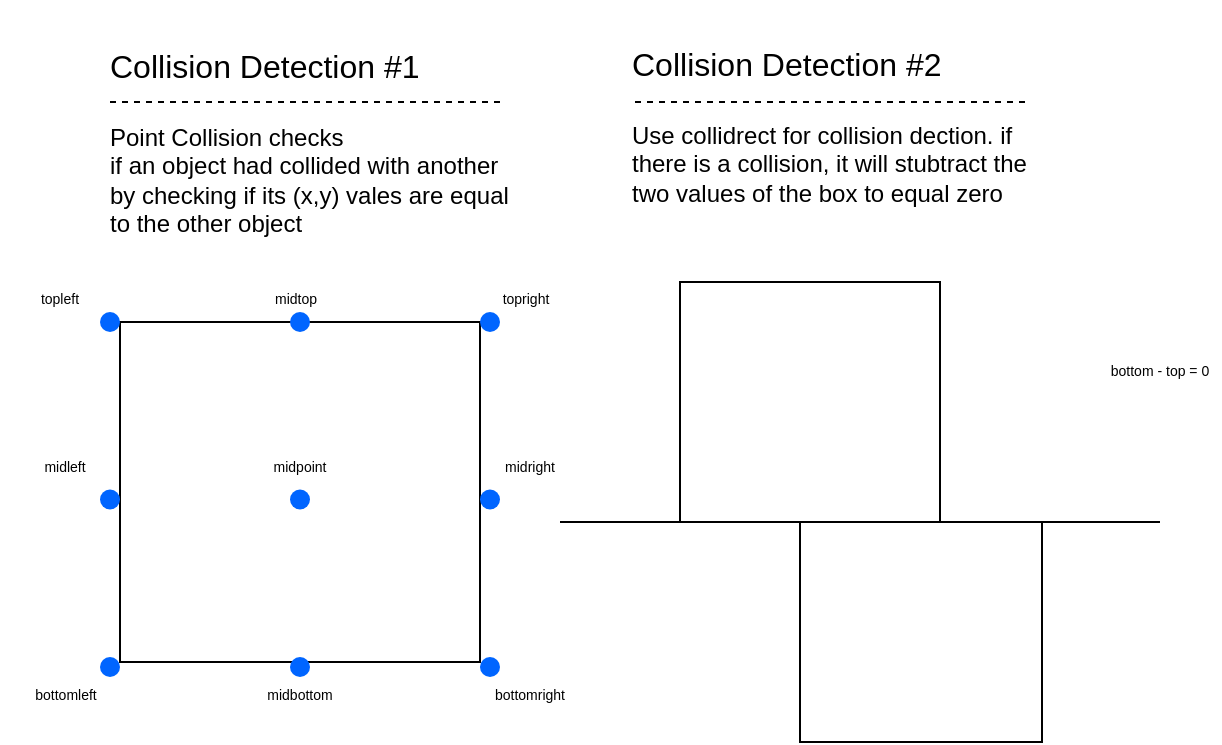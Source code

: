 <mxfile version="19.0.3" type="device"><diagram id="C5RBs43oDa-KdzZeNtuy" name="Page-1"><mxGraphModel dx="1368" dy="753" grid="1" gridSize="10" guides="1" tooltips="1" connect="1" arrows="1" fold="1" page="1" pageScale="1" pageWidth="827" pageHeight="1169" math="0" shadow="0"><root><mxCell id="WIyWlLk6GJQsqaUBKTNV-0"/><mxCell id="WIyWlLk6GJQsqaUBKTNV-1" parent="WIyWlLk6GJQsqaUBKTNV-0"/><mxCell id="bti-MTO8JZcwTlvC5HuE-7" value="" style="endArrow=none;dashed=1;html=1;rounded=0;" edge="1" parent="WIyWlLk6GJQsqaUBKTNV-1"><mxGeometry width="50" height="50" relative="1" as="geometry"><mxPoint x="105" y="100" as="sourcePoint"/><mxPoint x="300" y="100" as="targetPoint"/></mxGeometry></mxCell><mxCell id="bti-MTO8JZcwTlvC5HuE-9" value="&lt;h1&gt;&lt;span style=&quot;font-weight: 400; text-align: center;&quot;&gt;&lt;font style=&quot;font-size: 16px;&quot;&gt;Collision Detection #1&lt;/font&gt;&lt;/span&gt;&lt;br&gt;&lt;/h1&gt;&lt;p class=&quot;MsoNormal&quot;&gt;&lt;span style=&quot;font-size: 9pt; line-height: 107%; font-family: Helvetica, sans-serif; background-image: initial; background-position: initial; background-size: initial; background-repeat: initial; background-attachment: initial; background-origin: initial; background-clip: initial;&quot;&gt;Point Collision checks&lt;br/&gt;if an object had collided with another by checking if its (x,y) vales are equal&lt;br/&gt;to the other object&lt;/span&gt;&lt;/p&gt;" style="text;html=1;strokeColor=none;fillColor=none;spacing=5;spacingTop=-20;whiteSpace=wrap;overflow=hidden;rounded=0;" vertex="1" parent="WIyWlLk6GJQsqaUBKTNV-1"><mxGeometry x="100" y="60" width="210" height="120" as="geometry"/></mxCell><mxCell id="bti-MTO8JZcwTlvC5HuE-43" value="" style="group" vertex="1" connectable="0" parent="WIyWlLk6GJQsqaUBKTNV-1"><mxGeometry x="50" y="180" width="295" height="227.5" as="geometry"/></mxCell><mxCell id="bti-MTO8JZcwTlvC5HuE-37" value="&lt;font style=&quot;font-size: 7px;&quot;&gt;midtop&lt;br&gt;&lt;/font&gt;" style="text;html=1;strokeColor=none;fillColor=none;align=center;verticalAlign=middle;whiteSpace=wrap;rounded=0;fontSize=16;" vertex="1" parent="bti-MTO8JZcwTlvC5HuE-43"><mxGeometry x="117.5" width="60" height="30" as="geometry"/></mxCell><mxCell id="bti-MTO8JZcwTlvC5HuE-40" value="&lt;span style=&quot;font-size: 7px;&quot;&gt;topleft&lt;/span&gt;" style="text;html=1;strokeColor=none;fillColor=none;align=center;verticalAlign=middle;whiteSpace=wrap;rounded=0;fontSize=16;" vertex="1" parent="bti-MTO8JZcwTlvC5HuE-43"><mxGeometry width="60" height="30" as="geometry"/></mxCell><mxCell id="bti-MTO8JZcwTlvC5HuE-41" value="&lt;span style=&quot;font-size: 7px;&quot;&gt;topright&lt;/span&gt;" style="text;html=1;strokeColor=none;fillColor=none;align=center;verticalAlign=middle;whiteSpace=wrap;rounded=0;fontSize=16;" vertex="1" parent="bti-MTO8JZcwTlvC5HuE-43"><mxGeometry x="232.5" width="60" height="30" as="geometry"/></mxCell><mxCell id="bti-MTO8JZcwTlvC5HuE-42" value="" style="group" vertex="1" connectable="0" parent="bti-MTO8JZcwTlvC5HuE-43"><mxGeometry x="2.5" y="25" width="292.5" height="202.5" as="geometry"/></mxCell><mxCell id="bti-MTO8JZcwTlvC5HuE-21" value="" style="rounded=0;whiteSpace=wrap;html=1;fontSize=16;" vertex="1" parent="bti-MTO8JZcwTlvC5HuE-42"><mxGeometry x="57.5" y="5" width="180" height="170" as="geometry"/></mxCell><mxCell id="bti-MTO8JZcwTlvC5HuE-10" value="" style="shape=ellipse;fillColor=#0065FF;strokeColor=none;html=1;sketch=0;fontSize=16;" vertex="1" parent="bti-MTO8JZcwTlvC5HuE-42"><mxGeometry x="142.5" y="88.75" width="10" height="10" as="geometry"/></mxCell><mxCell id="bti-MTO8JZcwTlvC5HuE-11" value="" style="shape=ellipse;fillColor=#0065FF;strokeColor=none;html=1;sketch=0;fontSize=16;" vertex="1" parent="bti-MTO8JZcwTlvC5HuE-42"><mxGeometry x="237.5" y="88.75" width="10" height="10" as="geometry"/></mxCell><mxCell id="bti-MTO8JZcwTlvC5HuE-12" value="" style="shape=ellipse;fillColor=#0065FF;strokeColor=none;html=1;sketch=0;fontSize=16;" vertex="1" parent="bti-MTO8JZcwTlvC5HuE-42"><mxGeometry x="47.5" y="88.75" width="10" height="10" as="geometry"/></mxCell><mxCell id="bti-MTO8JZcwTlvC5HuE-13" value="" style="shape=ellipse;fillColor=#0065FF;strokeColor=none;html=1;sketch=0;fontSize=16;" vertex="1" parent="bti-MTO8JZcwTlvC5HuE-42"><mxGeometry x="47.5" y="172.5" width="10" height="10" as="geometry"/></mxCell><mxCell id="bti-MTO8JZcwTlvC5HuE-14" value="" style="shape=ellipse;fillColor=#0065FF;strokeColor=none;html=1;sketch=0;fontSize=16;" vertex="1" parent="bti-MTO8JZcwTlvC5HuE-42"><mxGeometry x="237.5" width="10" height="10" as="geometry"/></mxCell><mxCell id="bti-MTO8JZcwTlvC5HuE-15" value="" style="shape=ellipse;fillColor=#0065FF;strokeColor=none;html=1;sketch=0;fontSize=16;" vertex="1" parent="bti-MTO8JZcwTlvC5HuE-42"><mxGeometry x="142.5" width="10" height="10" as="geometry"/></mxCell><mxCell id="bti-MTO8JZcwTlvC5HuE-16" value="" style="shape=ellipse;fillColor=#0065FF;strokeColor=none;html=1;sketch=0;fontSize=16;" vertex="1" parent="bti-MTO8JZcwTlvC5HuE-42"><mxGeometry x="47.5" width="10" height="10" as="geometry"/></mxCell><mxCell id="bti-MTO8JZcwTlvC5HuE-31" value="" style="shape=ellipse;fillColor=#0065FF;strokeColor=none;html=1;sketch=0;fontSize=16;" vertex="1" parent="bti-MTO8JZcwTlvC5HuE-42"><mxGeometry x="237.5" y="172.5" width="10" height="10" as="geometry"/></mxCell><mxCell id="bti-MTO8JZcwTlvC5HuE-32" value="" style="shape=ellipse;fillColor=#0065FF;strokeColor=none;html=1;sketch=0;fontSize=16;" vertex="1" parent="bti-MTO8JZcwTlvC5HuE-42"><mxGeometry x="142.5" y="172.5" width="10" height="10" as="geometry"/></mxCell><mxCell id="bti-MTO8JZcwTlvC5HuE-33" value="&lt;font style=&quot;font-size: 7px;&quot;&gt;midpoint&lt;/font&gt;" style="text;html=1;strokeColor=none;fillColor=none;align=center;verticalAlign=middle;whiteSpace=wrap;rounded=0;fontSize=16;" vertex="1" parent="bti-MTO8JZcwTlvC5HuE-42"><mxGeometry x="117.5" y="58.75" width="60" height="30" as="geometry"/></mxCell><mxCell id="bti-MTO8JZcwTlvC5HuE-34" value="&lt;font style=&quot;font-size: 7px;&quot;&gt;midleft&lt;span style=&quot;color: rgba(0, 0, 0, 0); font-family: monospace; font-size: 0px; text-align: start;&quot;&gt;%3CmxGraphModel%3E%3Croot%3E%3CmxCell%20id%3D%220%22%2F%3E%3CmxCell%20id%3D%221%22%20parent%3D%220%22%2F%3E%3CmxCell%20id%3D%222%22%20value%3D%22%26lt%3Bfont%20style%3D%26quot%3Bfont-size%3A%207px%3B%26quot%3B%26gt%3Bmidpoint%26lt%3B%2Ffont%26gt%3B%22%20style%3D%22text%3Bhtml%3D1%3BstrokeColor%3Dnone%3BfillColor%3Dnone%3Balign%3Dcenter%3BverticalAlign%3Dmiddle%3BwhiteSpace%3Dwrap%3Brounded%3D0%3BfontSize%3D16%3B%22%20vertex%3D%221%22%20parent%3D%221%22%3E%3CmxGeometry%20x%3D%22175%22%20y%3D%22248.75%22%20width%3D%2260%22%20height%3D%2230%22%20as%3D%22geometry%22%2F%3E%3C%2FmxCell%3E%3C%2Froot%3E%3C%2FmxGraphModel%3E&lt;/span&gt;&lt;br&gt;&lt;/font&gt;" style="text;html=1;strokeColor=none;fillColor=none;align=center;verticalAlign=middle;whiteSpace=wrap;rounded=0;fontSize=16;" vertex="1" parent="bti-MTO8JZcwTlvC5HuE-42"><mxGeometry x="2.5" y="58.75" width="55" height="30" as="geometry"/></mxCell><mxCell id="bti-MTO8JZcwTlvC5HuE-35" value="&lt;font style=&quot;font-size: 7px;&quot;&gt;midright&lt;br&gt;&lt;/font&gt;" style="text;html=1;strokeColor=none;fillColor=none;align=center;verticalAlign=middle;whiteSpace=wrap;rounded=0;fontSize=16;" vertex="1" parent="bti-MTO8JZcwTlvC5HuE-42"><mxGeometry x="232.5" y="58.75" width="60" height="30" as="geometry"/></mxCell><mxCell id="bti-MTO8JZcwTlvC5HuE-36" value="&lt;font style=&quot;font-size: 7px;&quot;&gt;midbottom&lt;/font&gt;" style="text;html=1;strokeColor=none;fillColor=none;align=center;verticalAlign=middle;whiteSpace=wrap;rounded=0;fontSize=16;" vertex="1" parent="bti-MTO8JZcwTlvC5HuE-42"><mxGeometry x="117.5" y="172.5" width="60" height="30" as="geometry"/></mxCell><mxCell id="bti-MTO8JZcwTlvC5HuE-38" value="&lt;span style=&quot;font-size: 7px;&quot;&gt;bottomright&lt;/span&gt;" style="text;html=1;strokeColor=none;fillColor=none;align=center;verticalAlign=middle;whiteSpace=wrap;rounded=0;fontSize=16;" vertex="1" parent="bti-MTO8JZcwTlvC5HuE-42"><mxGeometry x="232.5" y="172.5" width="60" height="30" as="geometry"/></mxCell><mxCell id="bti-MTO8JZcwTlvC5HuE-39" value="&lt;span style=&quot;font-size: 7px;&quot;&gt;bottomleft&lt;/span&gt;" style="text;html=1;strokeColor=none;fillColor=none;align=center;verticalAlign=middle;whiteSpace=wrap;rounded=0;fontSize=16;" vertex="1" parent="bti-MTO8JZcwTlvC5HuE-42"><mxGeometry y="172.5" width="60" height="30" as="geometry"/></mxCell><mxCell id="bti-MTO8JZcwTlvC5HuE-44" value="&lt;h1&gt;&lt;span style=&quot;font-weight: 400; text-align: center;&quot;&gt;&lt;font style=&quot;font-size: 16px;&quot;&gt;Collision Detection #2&lt;/font&gt;&lt;/span&gt;&lt;br&gt;&lt;/h1&gt;&lt;p class=&quot;MsoNormal&quot;&gt;&lt;font face=&quot;Helvetica, sans-serif&quot;&gt;Use collidrect for collision dection. if there is a collision, it will stubtract the two values of the box to equal zero&lt;/font&gt;&lt;/p&gt;" style="text;html=1;strokeColor=none;fillColor=none;spacing=5;spacingTop=-20;whiteSpace=wrap;overflow=hidden;rounded=0;" vertex="1" parent="WIyWlLk6GJQsqaUBKTNV-1"><mxGeometry x="361" y="59" width="210" height="120" as="geometry"/></mxCell><mxCell id="bti-MTO8JZcwTlvC5HuE-45" value="" style="endArrow=none;dashed=1;html=1;rounded=0;" edge="1" parent="WIyWlLk6GJQsqaUBKTNV-1"><mxGeometry width="50" height="50" relative="1" as="geometry"><mxPoint x="367.5" y="100" as="sourcePoint"/><mxPoint x="562.5" y="100" as="targetPoint"/></mxGeometry></mxCell><mxCell id="bti-MTO8JZcwTlvC5HuE-48" value="" style="rounded=0;whiteSpace=wrap;html=1;fontSize=7;" vertex="1" parent="WIyWlLk6GJQsqaUBKTNV-1"><mxGeometry x="390" y="190" width="130" height="120" as="geometry"/></mxCell><mxCell id="bti-MTO8JZcwTlvC5HuE-50" value="" style="rounded=0;whiteSpace=wrap;html=1;fontSize=7;" vertex="1" parent="WIyWlLk6GJQsqaUBKTNV-1"><mxGeometry x="450" y="310" width="121" height="110" as="geometry"/></mxCell><mxCell id="bti-MTO8JZcwTlvC5HuE-51" value="" style="endArrow=none;html=1;rounded=0;fontSize=7;" edge="1" parent="WIyWlLk6GJQsqaUBKTNV-1"><mxGeometry width="50" height="50" relative="1" as="geometry"><mxPoint x="330" y="310" as="sourcePoint"/><mxPoint x="630" y="310" as="targetPoint"/></mxGeometry></mxCell><mxCell id="bti-MTO8JZcwTlvC5HuE-52" value="bottom - top = 0" style="text;html=1;strokeColor=none;fillColor=none;align=center;verticalAlign=middle;whiteSpace=wrap;rounded=0;fontSize=7;" vertex="1" parent="WIyWlLk6GJQsqaUBKTNV-1"><mxGeometry x="600" y="220" width="60" height="30" as="geometry"/></mxCell></root></mxGraphModel></diagram></mxfile>